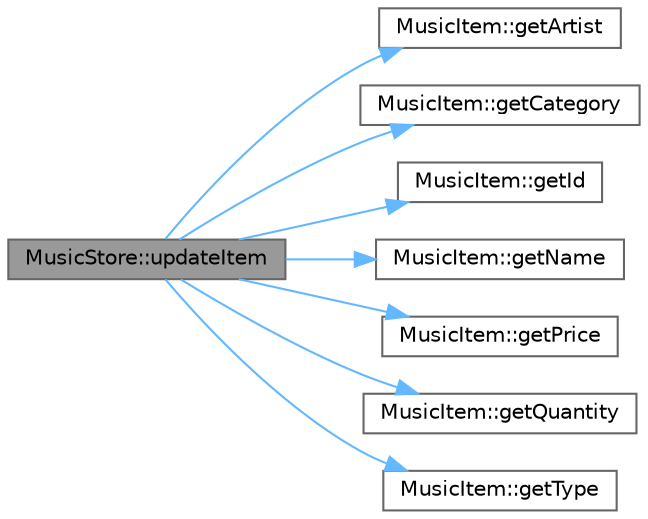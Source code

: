 digraph "MusicStore::updateItem"
{
 // LATEX_PDF_SIZE
  bgcolor="transparent";
  edge [fontname=Helvetica,fontsize=10,labelfontname=Helvetica,labelfontsize=10];
  node [fontname=Helvetica,fontsize=10,shape=box,height=0.2,width=0.4];
  rankdir="LR";
  Node1 [id="Node000001",label="MusicStore::updateItem",height=0.2,width=0.4,color="gray40", fillcolor="grey60", style="filled", fontcolor="black",tooltip="Cập nhật thông tin của một mặt hàng."];
  Node1 -> Node2 [id="edge1_Node000001_Node000002",color="steelblue1",style="solid",tooltip=" "];
  Node2 [id="Node000002",label="MusicItem::getArtist",height=0.2,width=0.4,color="grey40", fillcolor="white", style="filled",URL="$class_music_item.html#a0ca958fe365f07b1a924110973d4b1af",tooltip="Lấy nghệ sĩ biểu diễn của mặt hàng."];
  Node1 -> Node3 [id="edge2_Node000001_Node000003",color="steelblue1",style="solid",tooltip=" "];
  Node3 [id="Node000003",label="MusicItem::getCategory",height=0.2,width=0.4,color="grey40", fillcolor="white", style="filled",URL="$class_music_item.html#ac1f754e24719c277c38c803d1eb30cd0",tooltip="Lấy thể loại của mặt hàng."];
  Node1 -> Node4 [id="edge3_Node000001_Node000004",color="steelblue1",style="solid",tooltip=" "];
  Node4 [id="Node000004",label="MusicItem::getId",height=0.2,width=0.4,color="grey40", fillcolor="white", style="filled",URL="$class_music_item.html#a59799c7e2c7725a5252912ae18e5e58f",tooltip="Lấy ID của mặt hàng."];
  Node1 -> Node5 [id="edge4_Node000001_Node000005",color="steelblue1",style="solid",tooltip=" "];
  Node5 [id="Node000005",label="MusicItem::getName",height=0.2,width=0.4,color="grey40", fillcolor="white", style="filled",URL="$class_music_item.html#a2f3e586256888008e156f3db37a3fa32",tooltip="Lấy tên của mặt hàng."];
  Node1 -> Node6 [id="edge5_Node000001_Node000006",color="steelblue1",style="solid",tooltip=" "];
  Node6 [id="Node000006",label="MusicItem::getPrice",height=0.2,width=0.4,color="grey40", fillcolor="white", style="filled",URL="$class_music_item.html#a16fb766d7b0d7bb2d613ef84c3a63c9a",tooltip="Lấy giá của mặt hàng."];
  Node1 -> Node7 [id="edge6_Node000001_Node000007",color="steelblue1",style="solid",tooltip=" "];
  Node7 [id="Node000007",label="MusicItem::getQuantity",height=0.2,width=0.4,color="grey40", fillcolor="white", style="filled",URL="$class_music_item.html#aa5f940163343f9e05dd2eb730e0c04e8",tooltip="Lấy số lượng mặt hàng có sẵn trong kho."];
  Node1 -> Node8 [id="edge7_Node000001_Node000008",color="steelblue1",style="solid",tooltip=" "];
  Node8 [id="Node000008",label="MusicItem::getType",height=0.2,width=0.4,color="grey40", fillcolor="white", style="filled",URL="$class_music_item.html#a3beacfa97b185f010bd1eaa3ef9394dd",tooltip="Lấy loại của mặt hàng."];
}
